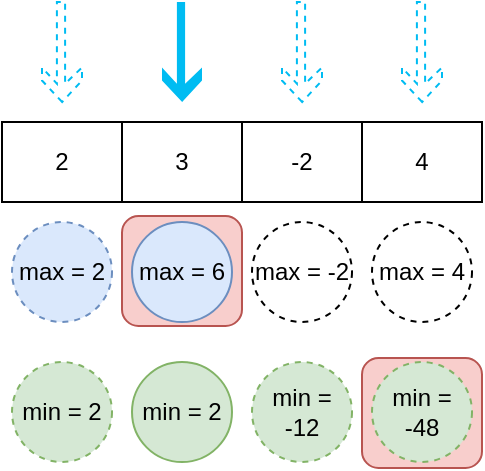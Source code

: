<mxfile version="10.6.5" type="device"><diagram id="YXMyPOv_ULgBjCf9Ohy7" name="第 1 页"><mxGraphModel dx="1398" dy="761" grid="1" gridSize="10" guides="1" tooltips="1" connect="1" arrows="1" fold="1" page="1" pageScale="1" pageWidth="827" pageHeight="1169" math="0" shadow="0"><root><mxCell id="0"/><mxCell id="1" parent="0"/><mxCell id="4dDZRRbvLITL0ZFCEBth-24" value="" style="rounded=1;whiteSpace=wrap;html=1;strokeColor=#b85450;fillColor=#f8cecc;" vertex="1" parent="1"><mxGeometry x="330" y="268" width="60" height="55" as="geometry"/></mxCell><mxCell id="4dDZRRbvLITL0ZFCEBth-23" value="" style="rounded=1;whiteSpace=wrap;html=1;strokeColor=#b85450;fillColor=#f8cecc;" vertex="1" parent="1"><mxGeometry x="210" y="197" width="60" height="55" as="geometry"/></mxCell><mxCell id="4dDZRRbvLITL0ZFCEBth-1" value="2" style="rounded=0;whiteSpace=wrap;html=1;" vertex="1" parent="1"><mxGeometry x="150" y="150" width="60" height="40" as="geometry"/></mxCell><mxCell id="4dDZRRbvLITL0ZFCEBth-2" value="3" style="rounded=0;whiteSpace=wrap;html=1;" vertex="1" parent="1"><mxGeometry x="210" y="150" width="60" height="40" as="geometry"/></mxCell><mxCell id="4dDZRRbvLITL0ZFCEBth-3" value="-2" style="rounded=0;whiteSpace=wrap;html=1;" vertex="1" parent="1"><mxGeometry x="270" y="150" width="60" height="40" as="geometry"/></mxCell><mxCell id="4dDZRRbvLITL0ZFCEBth-4" value="4" style="rounded=0;whiteSpace=wrap;html=1;" vertex="1" parent="1"><mxGeometry x="330" y="150" width="60" height="40" as="geometry"/></mxCell><mxCell id="4dDZRRbvLITL0ZFCEBth-6" value="" style="pointerEvents=1;shadow=0;dashed=0;html=1;strokeColor=none;labelPosition=center;verticalLabelPosition=bottom;verticalAlign=top;align=center;shape=mxgraph.mscae.deprecated.poster_arrow;fillColor=#00BCF2;" vertex="1" parent="1"><mxGeometry x="230" y="90" width="20" height="50" as="geometry"/></mxCell><mxCell id="4dDZRRbvLITL0ZFCEBth-9" value="max = 6" style="ellipse;whiteSpace=wrap;html=1;aspect=fixed;fillColor=#dae8fc;strokeColor=#6c8ebf;" vertex="1" parent="1"><mxGeometry x="215" y="200" width="50" height="50" as="geometry"/></mxCell><mxCell id="4dDZRRbvLITL0ZFCEBth-10" value="min = 2" style="ellipse;whiteSpace=wrap;html=1;aspect=fixed;fillColor=#d5e8d4;strokeColor=#82b366;" vertex="1" parent="1"><mxGeometry x="215" y="270" width="50" height="50" as="geometry"/></mxCell><mxCell id="4dDZRRbvLITL0ZFCEBth-14" value="max = 2" style="ellipse;whiteSpace=wrap;html=1;aspect=fixed;dashed=1;fillColor=#dae8fc;strokeColor=#6c8ebf;" vertex="1" parent="1"><mxGeometry x="155" y="200" width="50" height="50" as="geometry"/></mxCell><mxCell id="4dDZRRbvLITL0ZFCEBth-15" value="min = 2" style="ellipse;whiteSpace=wrap;html=1;aspect=fixed;dashed=1;fillColor=#d5e8d4;strokeColor=#82b366;" vertex="1" parent="1"><mxGeometry x="155" y="270" width="50" height="50" as="geometry"/></mxCell><mxCell id="4dDZRRbvLITL0ZFCEBth-16" value="" style="pointerEvents=1;shadow=0;dashed=1;html=1;strokeColor=#00BCF2;labelPosition=center;verticalLabelPosition=bottom;verticalAlign=top;align=center;shape=mxgraph.mscae.deprecated.poster_arrow;fillColor=none;" vertex="1" parent="1"><mxGeometry x="290" y="90" width="20" height="50" as="geometry"/></mxCell><mxCell id="4dDZRRbvLITL0ZFCEBth-17" value="" style="pointerEvents=1;shadow=0;dashed=1;html=1;strokeColor=#00BCF2;labelPosition=center;verticalLabelPosition=bottom;verticalAlign=top;align=center;shape=mxgraph.mscae.deprecated.poster_arrow;fillColor=none;" vertex="1" parent="1"><mxGeometry x="350" y="90" width="20" height="50" as="geometry"/></mxCell><mxCell id="4dDZRRbvLITL0ZFCEBth-18" value="max = -2" style="ellipse;whiteSpace=wrap;html=1;aspect=fixed;dashed=1;" vertex="1" parent="1"><mxGeometry x="275" y="200" width="50" height="50" as="geometry"/></mxCell><mxCell id="4dDZRRbvLITL0ZFCEBth-19" value="min = -12" style="ellipse;whiteSpace=wrap;html=1;aspect=fixed;fillColor=#d5e8d4;strokeColor=#82b366;dashed=1;" vertex="1" parent="1"><mxGeometry x="275" y="270" width="50" height="50" as="geometry"/></mxCell><mxCell id="4dDZRRbvLITL0ZFCEBth-20" value="max = 4" style="ellipse;whiteSpace=wrap;html=1;aspect=fixed;dashed=1;" vertex="1" parent="1"><mxGeometry x="335" y="200" width="50" height="50" as="geometry"/></mxCell><mxCell id="4dDZRRbvLITL0ZFCEBth-21" value="min = -48" style="ellipse;whiteSpace=wrap;html=1;aspect=fixed;fillColor=#d5e8d4;strokeColor=#82b366;dashed=1;" vertex="1" parent="1"><mxGeometry x="335" y="270" width="50" height="50" as="geometry"/></mxCell><mxCell id="4dDZRRbvLITL0ZFCEBth-22" value="" style="pointerEvents=1;shadow=0;dashed=1;html=1;strokeColor=#00BCF2;labelPosition=center;verticalLabelPosition=bottom;verticalAlign=top;align=center;shape=mxgraph.mscae.deprecated.poster_arrow;fillColor=none;" vertex="1" parent="1"><mxGeometry x="170" y="90" width="20" height="50" as="geometry"/></mxCell></root></mxGraphModel></diagram></mxfile>